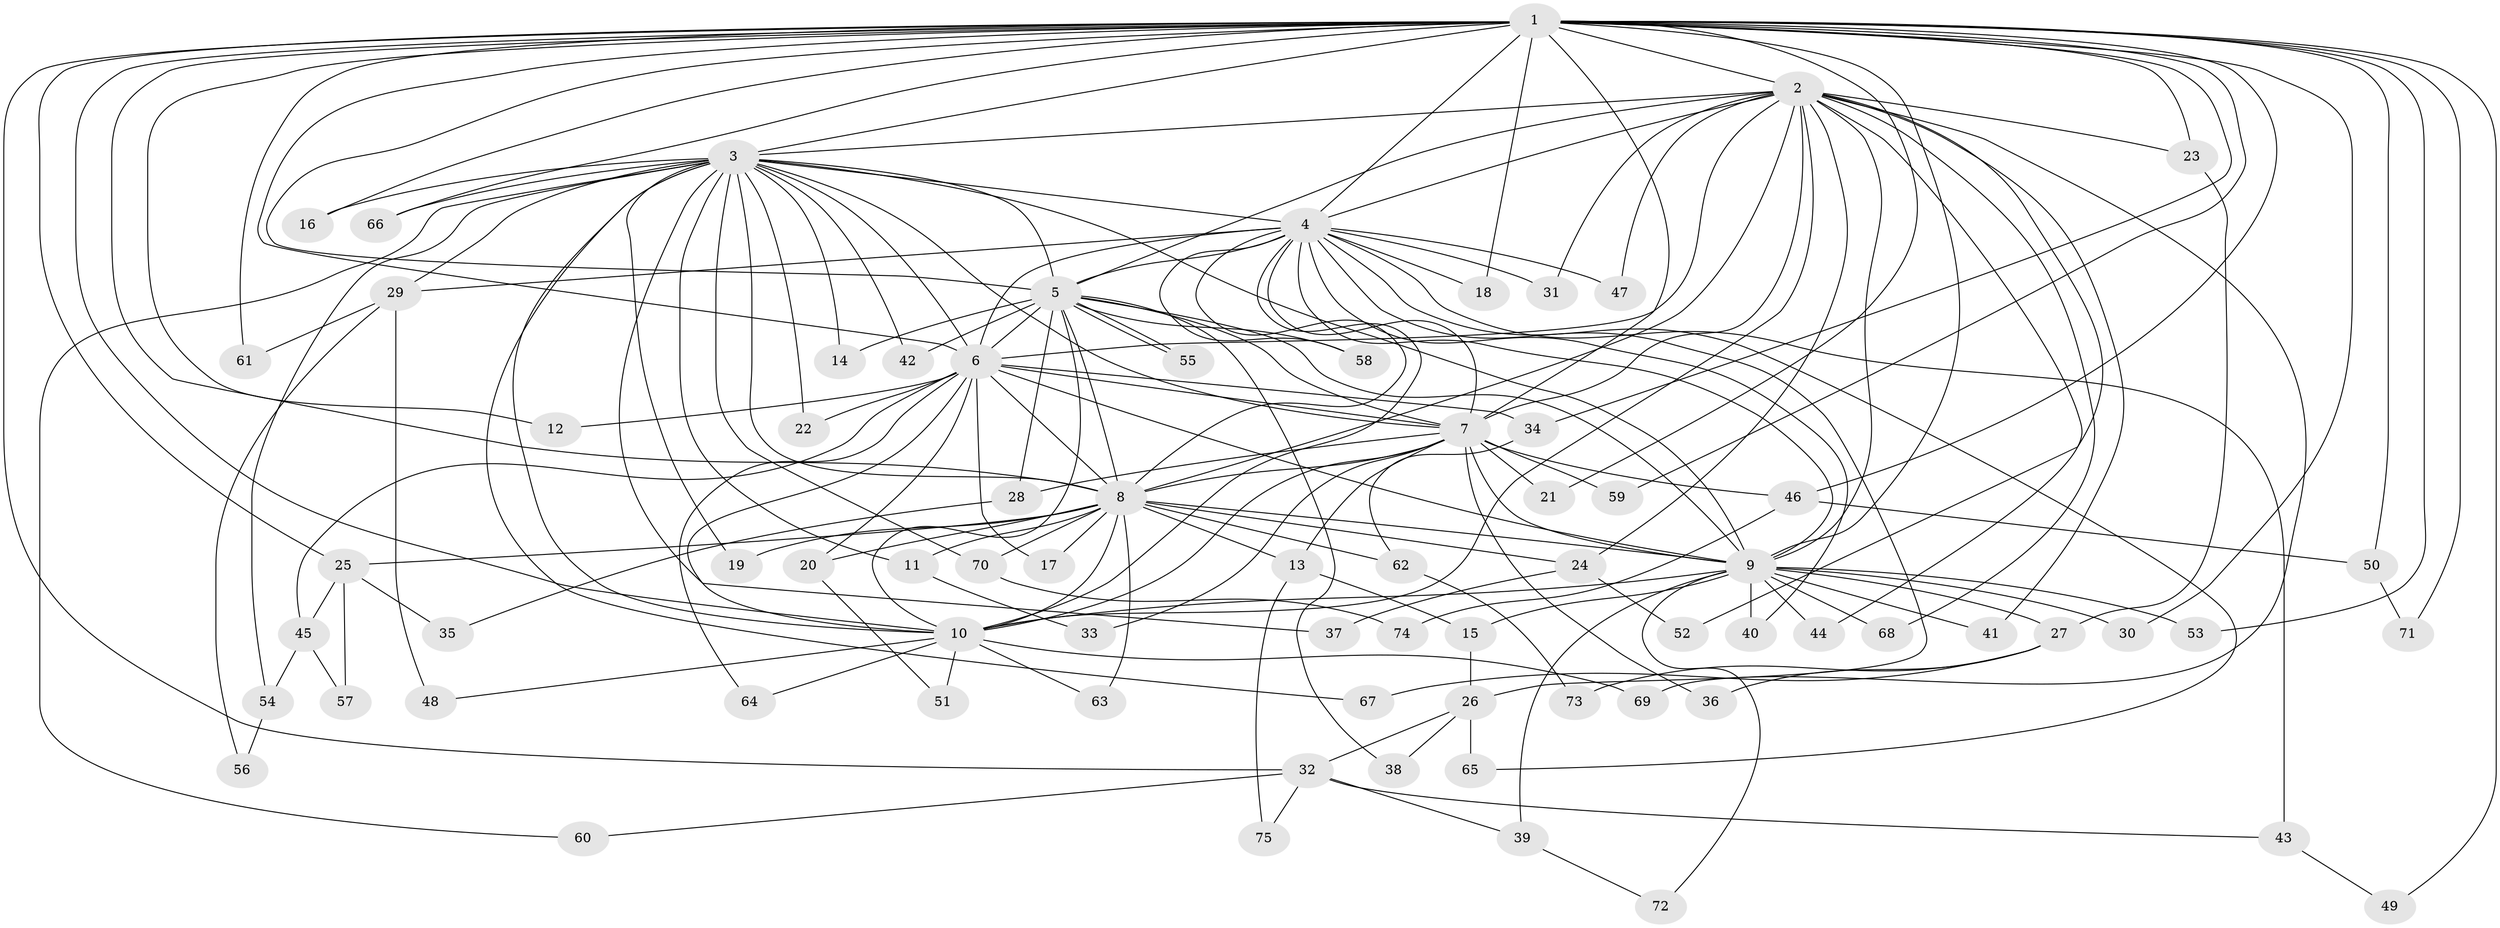 // coarse degree distribution, {13: 0.043478260869565216, 17: 0.06521739130434782, 5: 0.06521739130434782, 2: 0.391304347826087, 14: 0.043478260869565216, 3: 0.15217391304347827, 4: 0.08695652173913043, 6: 0.043478260869565216, 16: 0.021739130434782608, 1: 0.043478260869565216, 21: 0.021739130434782608, 12: 0.021739130434782608}
// Generated by graph-tools (version 1.1) at 2025/36/03/04/25 23:36:14]
// undirected, 75 vertices, 175 edges
graph export_dot {
  node [color=gray90,style=filled];
  1;
  2;
  3;
  4;
  5;
  6;
  7;
  8;
  9;
  10;
  11;
  12;
  13;
  14;
  15;
  16;
  17;
  18;
  19;
  20;
  21;
  22;
  23;
  24;
  25;
  26;
  27;
  28;
  29;
  30;
  31;
  32;
  33;
  34;
  35;
  36;
  37;
  38;
  39;
  40;
  41;
  42;
  43;
  44;
  45;
  46;
  47;
  48;
  49;
  50;
  51;
  52;
  53;
  54;
  55;
  56;
  57;
  58;
  59;
  60;
  61;
  62;
  63;
  64;
  65;
  66;
  67;
  68;
  69;
  70;
  71;
  72;
  73;
  74;
  75;
  1 -- 2;
  1 -- 3;
  1 -- 4;
  1 -- 5;
  1 -- 6;
  1 -- 7;
  1 -- 8;
  1 -- 9;
  1 -- 10;
  1 -- 12;
  1 -- 16;
  1 -- 18;
  1 -- 21;
  1 -- 23;
  1 -- 25;
  1 -- 30;
  1 -- 32;
  1 -- 34;
  1 -- 46;
  1 -- 49;
  1 -- 50;
  1 -- 53;
  1 -- 59;
  1 -- 61;
  1 -- 66;
  1 -- 71;
  2 -- 3;
  2 -- 4;
  2 -- 5;
  2 -- 6;
  2 -- 7;
  2 -- 8;
  2 -- 9;
  2 -- 10;
  2 -- 23;
  2 -- 24;
  2 -- 31;
  2 -- 41;
  2 -- 44;
  2 -- 47;
  2 -- 52;
  2 -- 68;
  2 -- 69;
  3 -- 4;
  3 -- 5;
  3 -- 6;
  3 -- 7;
  3 -- 8;
  3 -- 9;
  3 -- 10;
  3 -- 11;
  3 -- 14;
  3 -- 16;
  3 -- 19;
  3 -- 22;
  3 -- 29;
  3 -- 37;
  3 -- 42;
  3 -- 54;
  3 -- 60;
  3 -- 66;
  3 -- 67;
  3 -- 70;
  4 -- 5;
  4 -- 6;
  4 -- 7;
  4 -- 8;
  4 -- 9;
  4 -- 10;
  4 -- 18;
  4 -- 26;
  4 -- 29;
  4 -- 31;
  4 -- 40;
  4 -- 43;
  4 -- 47;
  4 -- 58;
  4 -- 65;
  5 -- 6;
  5 -- 7;
  5 -- 8;
  5 -- 9;
  5 -- 10;
  5 -- 14;
  5 -- 28;
  5 -- 38;
  5 -- 42;
  5 -- 55;
  5 -- 55;
  5 -- 58;
  6 -- 7;
  6 -- 8;
  6 -- 9;
  6 -- 10;
  6 -- 12;
  6 -- 17;
  6 -- 20;
  6 -- 22;
  6 -- 34;
  6 -- 45;
  6 -- 64;
  7 -- 8;
  7 -- 9;
  7 -- 10;
  7 -- 13;
  7 -- 21;
  7 -- 28;
  7 -- 33;
  7 -- 36;
  7 -- 46;
  7 -- 59;
  8 -- 9;
  8 -- 10;
  8 -- 11;
  8 -- 13;
  8 -- 17;
  8 -- 19;
  8 -- 20;
  8 -- 24;
  8 -- 25;
  8 -- 62;
  8 -- 63;
  8 -- 70;
  9 -- 10;
  9 -- 15;
  9 -- 27;
  9 -- 30;
  9 -- 39;
  9 -- 40;
  9 -- 41;
  9 -- 44;
  9 -- 53;
  9 -- 68;
  9 -- 72;
  10 -- 48;
  10 -- 51;
  10 -- 63;
  10 -- 64;
  10 -- 69;
  11 -- 33;
  13 -- 15;
  13 -- 75;
  15 -- 26;
  20 -- 51;
  23 -- 27;
  24 -- 37;
  24 -- 52;
  25 -- 35;
  25 -- 45;
  25 -- 57;
  26 -- 32;
  26 -- 38;
  26 -- 65;
  27 -- 36;
  27 -- 67;
  27 -- 73;
  28 -- 35;
  29 -- 48;
  29 -- 56;
  29 -- 61;
  32 -- 39;
  32 -- 43;
  32 -- 60;
  32 -- 75;
  34 -- 62;
  39 -- 72;
  43 -- 49;
  45 -- 54;
  45 -- 57;
  46 -- 50;
  46 -- 74;
  50 -- 71;
  54 -- 56;
  62 -- 73;
  70 -- 74;
}

